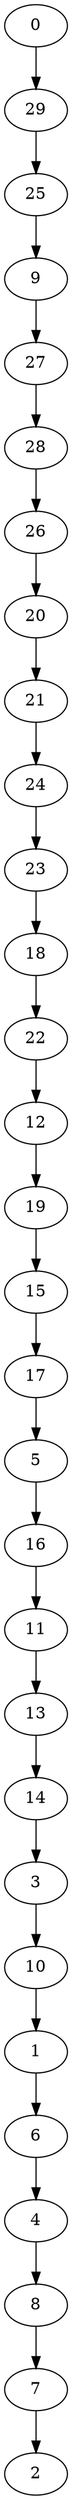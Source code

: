 digraph {
	0 [label=0]
	29 [label=29]
	25 [label=25]
	9 [label=9]
	27 [label=27]
	28 [label=28]
	26 [label=26]
	20 [label=20]
	21 [label=21]
	24 [label=24]
	23 [label=23]
	18 [label=18]
	22 [label=22]
	12 [label=12]
	19 [label=19]
	15 [label=15]
	17 [label=17]
	5 [label=5]
	16 [label=16]
	11 [label=11]
	13 [label=13]
	14 [label=14]
	3 [label=3]
	10 [label=10]
	1 [label=1]
	6 [label=6]
	4 [label=4]
	8 [label=8]
	7 [label=7]
	2 [label=2]
	0 -> 29
	29 -> 25
	25 -> 9
	9 -> 27
	27 -> 28
	28 -> 26
	26 -> 20
	20 -> 21
	21 -> 24
	24 -> 23
	23 -> 18
	18 -> 22
	22 -> 12
	12 -> 19
	19 -> 15
	15 -> 17
	17 -> 5
	5 -> 16
	16 -> 11
	11 -> 13
	13 -> 14
	14 -> 3
	3 -> 10
	10 -> 1
	1 -> 6
	6 -> 4
	4 -> 8
	8 -> 7
	7 -> 2
}
